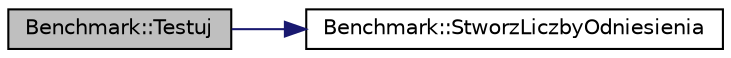 digraph "Benchmark::Testuj"
{
  edge [fontname="Helvetica",fontsize="10",labelfontname="Helvetica",labelfontsize="10"];
  node [fontname="Helvetica",fontsize="10",shape=record];
  rankdir="LR";
  Node1 [label="Benchmark::Testuj",height=0.2,width=0.4,color="black", fillcolor="grey75", style="filled" fontcolor="black"];
  Node1 -> Node2 [color="midnightblue",fontsize="10",style="solid"];
  Node2 [label="Benchmark::StworzLiczbyOdniesienia",height=0.2,width=0.4,color="black", fillcolor="white", style="filled",URL="$class_benchmark.html#a9f023bc3ca418b0a9bdc44e622091866"];
}
